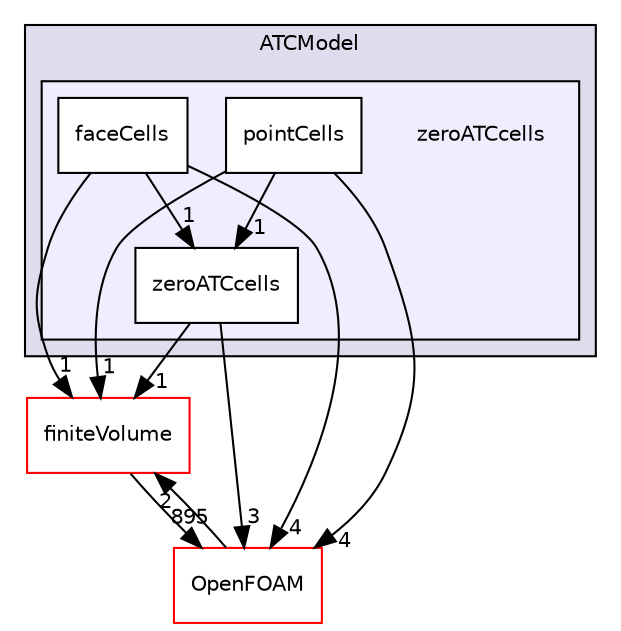 digraph "src/optimisation/adjointOptimisation/adjoint/ATCModel/zeroATCcells" {
  bgcolor=transparent;
  compound=true
  node [ fontsize="10", fontname="Helvetica"];
  edge [ labelfontsize="10", labelfontname="Helvetica"];
  subgraph clusterdir_6019e2ba756911614deb7d1618097af1 {
    graph [ bgcolor="#ddddee", pencolor="black", label="ATCModel" fontname="Helvetica", fontsize="10", URL="dir_6019e2ba756911614deb7d1618097af1.html"]
  subgraph clusterdir_d6984b5a90a352491e354f561d20c727 {
    graph [ bgcolor="#eeeeff", pencolor="black", label="" URL="dir_d6984b5a90a352491e354f561d20c727.html"];
    dir_d6984b5a90a352491e354f561d20c727 [shape=plaintext label="zeroATCcells"];
    dir_34cf9115e3a13f84eba1faaf302d965d [shape=box label="faceCells" color="black" fillcolor="white" style="filled" URL="dir_34cf9115e3a13f84eba1faaf302d965d.html"];
    dir_a6ac1abd1dfe3939b3ae3a677c0025d9 [shape=box label="pointCells" color="black" fillcolor="white" style="filled" URL="dir_a6ac1abd1dfe3939b3ae3a677c0025d9.html"];
    dir_8d928691a06f2b7ba26c747c33e0c3bb [shape=box label="zeroATCcells" color="black" fillcolor="white" style="filled" URL="dir_8d928691a06f2b7ba26c747c33e0c3bb.html"];
  }
  }
  dir_9bd15774b555cf7259a6fa18f99fe99b [shape=box label="finiteVolume" color="red" URL="dir_9bd15774b555cf7259a6fa18f99fe99b.html"];
  dir_c5473ff19b20e6ec4dfe5c310b3778a8 [shape=box label="OpenFOAM" color="red" URL="dir_c5473ff19b20e6ec4dfe5c310b3778a8.html"];
  dir_9bd15774b555cf7259a6fa18f99fe99b->dir_c5473ff19b20e6ec4dfe5c310b3778a8 [headlabel="895", labeldistance=1.5 headhref="dir_000814_002151.html"];
  dir_8d928691a06f2b7ba26c747c33e0c3bb->dir_9bd15774b555cf7259a6fa18f99fe99b [headlabel="1", labeldistance=1.5 headhref="dir_002793_000814.html"];
  dir_8d928691a06f2b7ba26c747c33e0c3bb->dir_c5473ff19b20e6ec4dfe5c310b3778a8 [headlabel="3", labeldistance=1.5 headhref="dir_002793_002151.html"];
  dir_a6ac1abd1dfe3939b3ae3a677c0025d9->dir_9bd15774b555cf7259a6fa18f99fe99b [headlabel="1", labeldistance=1.5 headhref="dir_002792_000814.html"];
  dir_a6ac1abd1dfe3939b3ae3a677c0025d9->dir_8d928691a06f2b7ba26c747c33e0c3bb [headlabel="1", labeldistance=1.5 headhref="dir_002792_002793.html"];
  dir_a6ac1abd1dfe3939b3ae3a677c0025d9->dir_c5473ff19b20e6ec4dfe5c310b3778a8 [headlabel="4", labeldistance=1.5 headhref="dir_002792_002151.html"];
  dir_34cf9115e3a13f84eba1faaf302d965d->dir_9bd15774b555cf7259a6fa18f99fe99b [headlabel="1", labeldistance=1.5 headhref="dir_002791_000814.html"];
  dir_34cf9115e3a13f84eba1faaf302d965d->dir_8d928691a06f2b7ba26c747c33e0c3bb [headlabel="1", labeldistance=1.5 headhref="dir_002791_002793.html"];
  dir_34cf9115e3a13f84eba1faaf302d965d->dir_c5473ff19b20e6ec4dfe5c310b3778a8 [headlabel="4", labeldistance=1.5 headhref="dir_002791_002151.html"];
  dir_c5473ff19b20e6ec4dfe5c310b3778a8->dir_9bd15774b555cf7259a6fa18f99fe99b [headlabel="2", labeldistance=1.5 headhref="dir_002151_000814.html"];
}
